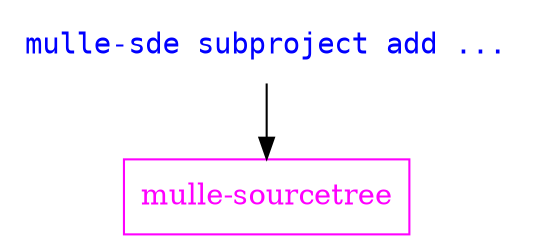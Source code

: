 digraph G {
    graph [rankdir = TD];

    node[shape=record];

    "mulle-sde subproject"  [ label="mulle-sde subproject add ...", shape="none", fontname="monospace", fontcolor="blue"]

    "mulle-sde subproject"  -> "mulle-sourcetree"

    "mulle-sourcetree"      [ color="magenta", fontcolor="magenta"]
}
